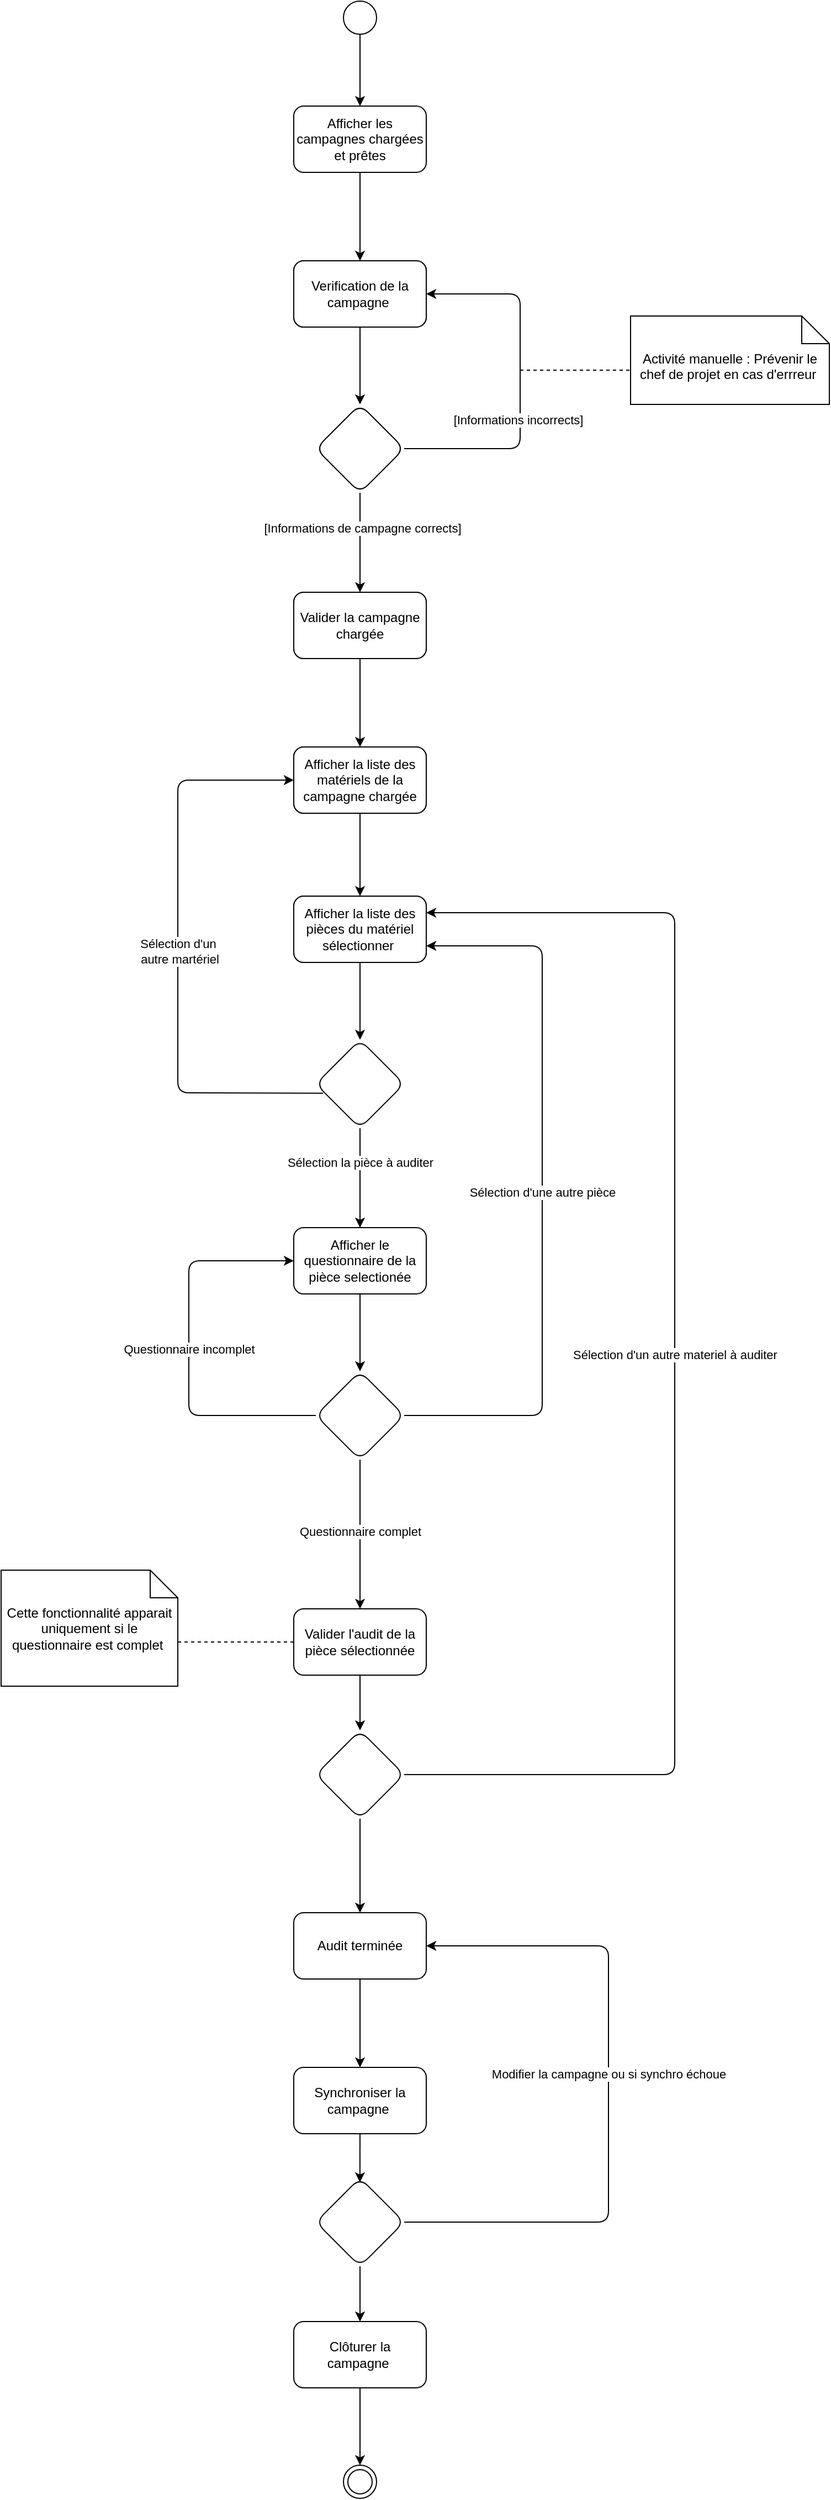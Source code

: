 <mxfile>
    <diagram id="1xSZQ-T79O-_CSuy3GbJ" name="Page-1">
        <mxGraphModel dx="1072" dy="603" grid="1" gridSize="10" guides="1" tooltips="1" connect="1" arrows="1" fold="1" page="1" pageScale="1" pageWidth="1169" pageHeight="827" math="0" shadow="0">
            <root>
                <mxCell id="0"/>
                <mxCell id="1" parent="0"/>
                <mxCell id="5" value="" style="edgeStyle=none;html=1;" parent="1" source="2" target="4" edge="1">
                    <mxGeometry relative="1" as="geometry"/>
                </mxCell>
                <mxCell id="2" value="" style="ellipse;" parent="1" vertex="1">
                    <mxGeometry x="550" y="60" width="30" height="30" as="geometry"/>
                </mxCell>
                <mxCell id="7" value="" style="edgeStyle=none;html=1;" parent="1" source="4" target="6" edge="1">
                    <mxGeometry relative="1" as="geometry"/>
                </mxCell>
                <mxCell id="4" value="Afficher les campagnes chargées et prêtes" style="rounded=1;whiteSpace=wrap;html=1;" parent="1" vertex="1">
                    <mxGeometry x="505" y="155" width="120" height="60" as="geometry"/>
                </mxCell>
                <mxCell id="9" value="" style="edgeStyle=none;html=1;" parent="1" source="6" target="8" edge="1">
                    <mxGeometry relative="1" as="geometry"/>
                </mxCell>
                <mxCell id="6" value="Verification de la campagne&amp;nbsp;" style="whiteSpace=wrap;html=1;fillColor=rgb(255, 255, 255);rounded=1;" parent="1" vertex="1">
                    <mxGeometry x="505" y="295" width="120" height="60" as="geometry"/>
                </mxCell>
                <mxCell id="10" style="edgeStyle=none;html=1;entryX=1;entryY=0.5;entryDx=0;entryDy=0;exitX=1;exitY=0.5;exitDx=0;exitDy=0;" parent="1" source="8" target="6" edge="1">
                    <mxGeometry relative="1" as="geometry">
                        <mxPoint x="650" y="450" as="targetPoint"/>
                        <Array as="points">
                            <mxPoint x="710" y="465"/>
                            <mxPoint x="710" y="325"/>
                        </Array>
                    </mxGeometry>
                </mxCell>
                <mxCell id="16" value="[Informations incorrects]" style="edgeLabel;html=1;align=center;verticalAlign=middle;resizable=0;points=[];" parent="10" vertex="1" connectable="0">
                    <mxGeometry x="-0.207" y="2" relative="1" as="geometry">
                        <mxPoint as="offset"/>
                    </mxGeometry>
                </mxCell>
                <mxCell id="15" value="" style="edgeStyle=none;html=1;" parent="1" source="8" target="14" edge="1">
                    <mxGeometry relative="1" as="geometry"/>
                </mxCell>
                <mxCell id="17" value="[Informations de campagne corrects]" style="edgeLabel;html=1;align=center;verticalAlign=middle;resizable=0;points=[];" parent="15" vertex="1" connectable="0">
                    <mxGeometry x="-0.289" y="2" relative="1" as="geometry">
                        <mxPoint as="offset"/>
                    </mxGeometry>
                </mxCell>
                <mxCell id="8" value="" style="rhombus;whiteSpace=wrap;html=1;fillColor=rgb(255, 255, 255);rounded=1;" parent="1" vertex="1">
                    <mxGeometry x="525" y="425" width="80" height="80" as="geometry"/>
                </mxCell>
                <mxCell id="12" value="Activité manuelle : Prévenir le chef de projet en cas d'errreur&amp;nbsp;" style="shape=note2;boundedLbl=1;whiteSpace=wrap;html=1;size=25;verticalAlign=top;align=center;" parent="1" vertex="1">
                    <mxGeometry x="810" y="345" width="180" height="80" as="geometry"/>
                </mxCell>
                <mxCell id="13" value="" style="endArrow=none;dashed=1;html=1;entryX=-0.001;entryY=0.613;entryDx=0;entryDy=0;entryPerimeter=0;" parent="1" target="12" edge="1">
                    <mxGeometry width="50" height="50" relative="1" as="geometry">
                        <mxPoint x="710" y="394" as="sourcePoint"/>
                        <mxPoint x="780" y="410" as="targetPoint"/>
                    </mxGeometry>
                </mxCell>
                <mxCell id="19" value="" style="edgeStyle=none;html=1;" parent="1" source="14" target="18" edge="1">
                    <mxGeometry relative="1" as="geometry"/>
                </mxCell>
                <mxCell id="14" value="Valider la campagne chargée" style="whiteSpace=wrap;html=1;fillColor=rgb(255, 255, 255);rounded=1;" parent="1" vertex="1">
                    <mxGeometry x="505" y="595" width="120" height="60" as="geometry"/>
                </mxCell>
                <mxCell id="21" value="" style="edgeStyle=none;html=1;" parent="1" source="18" target="20" edge="1">
                    <mxGeometry relative="1" as="geometry"/>
                </mxCell>
                <mxCell id="18" value="Afficher la liste des matériels de la campagne chargée" style="whiteSpace=wrap;html=1;fillColor=rgb(255, 255, 255);rounded=1;" parent="1" vertex="1">
                    <mxGeometry x="505" y="735" width="120" height="60" as="geometry"/>
                </mxCell>
                <mxCell id="22" value="Sélection d'un&lt;br&gt;&amp;nbsp;autre martériel" style="edgeStyle=none;html=1;entryX=0;entryY=0.5;entryDx=0;entryDy=0;exitX=0.083;exitY=0.605;exitDx=0;exitDy=0;exitPerimeter=0;" parent="1" source="49" target="18" edge="1">
                    <mxGeometry relative="1" as="geometry">
                        <mxPoint x="360" y="920" as="sourcePoint"/>
                        <Array as="points">
                            <mxPoint x="400" y="1048"/>
                            <mxPoint x="400" y="905"/>
                            <mxPoint x="400" y="765"/>
                        </Array>
                    </mxGeometry>
                </mxCell>
                <mxCell id="50" value="" style="edgeStyle=none;html=1;" parent="1" source="20" target="49" edge="1">
                    <mxGeometry relative="1" as="geometry"/>
                </mxCell>
                <mxCell id="20" value="Afficher la liste des pièces du matériel sélectionner&amp;nbsp;" style="whiteSpace=wrap;html=1;fillColor=rgb(255, 255, 255);rounded=1;" parent="1" vertex="1">
                    <mxGeometry x="505" y="870" width="120" height="60" as="geometry"/>
                </mxCell>
                <mxCell id="25" value="Sélection d'une autre pièce" style="edgeStyle=none;html=1;entryX=1;entryY=0.75;entryDx=0;entryDy=0;exitX=1;exitY=0.5;exitDx=0;exitDy=0;" parent="1" source="26" target="20" edge="1">
                    <mxGeometry x="-0.0" relative="1" as="geometry">
                        <mxPoint x="630" y="1075" as="targetPoint"/>
                        <Array as="points">
                            <mxPoint x="730" y="1340"/>
                            <mxPoint x="730" y="1200"/>
                            <mxPoint x="730" y="1075"/>
                            <mxPoint x="730" y="915"/>
                        </Array>
                        <mxPoint as="offset"/>
                    </mxGeometry>
                </mxCell>
                <mxCell id="27" value="" style="edgeStyle=none;html=1;" parent="1" source="23" target="26" edge="1">
                    <mxGeometry relative="1" as="geometry"/>
                </mxCell>
                <mxCell id="23" value="Afficher le questionnaire de la pièce selectionée" style="whiteSpace=wrap;html=1;rounded=1;" parent="1" vertex="1">
                    <mxGeometry x="505" y="1170" width="120" height="60" as="geometry"/>
                </mxCell>
                <mxCell id="30" value="" style="edgeStyle=none;html=1;" parent="1" source="26" target="29" edge="1">
                    <mxGeometry relative="1" as="geometry">
                        <Array as="points"/>
                    </mxGeometry>
                </mxCell>
                <mxCell id="32" value="Questionnaire complet" style="edgeLabel;html=1;align=center;verticalAlign=middle;resizable=0;points=[];" parent="30" vertex="1" connectable="0">
                    <mxGeometry x="0.391" y="-3" relative="1" as="geometry">
                        <mxPoint x="3" y="-29" as="offset"/>
                    </mxGeometry>
                </mxCell>
                <mxCell id="33" value="Questionnaire incomplet" style="edgeStyle=none;html=1;entryX=0;entryY=0.5;entryDx=0;entryDy=0;" parent="1" source="26" target="23" edge="1">
                    <mxGeometry relative="1" as="geometry">
                        <Array as="points">
                            <mxPoint x="410" y="1340"/>
                            <mxPoint x="410" y="1200"/>
                        </Array>
                    </mxGeometry>
                </mxCell>
                <mxCell id="26" value="" style="rhombus;whiteSpace=wrap;html=1;rounded=1;" parent="1" vertex="1">
                    <mxGeometry x="525" y="1300" width="80" height="80" as="geometry"/>
                </mxCell>
                <mxCell id="37" value="" style="edgeStyle=none;html=1;" parent="1" source="29" target="36" edge="1">
                    <mxGeometry relative="1" as="geometry"/>
                </mxCell>
                <mxCell id="29" value="Valider l'audit de la pièce sélectionnée" style="whiteSpace=wrap;html=1;rounded=1;" parent="1" vertex="1">
                    <mxGeometry x="505" y="1515" width="120" height="60" as="geometry"/>
                </mxCell>
                <mxCell id="38" value="Sélection d'un autre materiel à auditer" style="edgeStyle=none;html=1;entryX=1;entryY=0.25;entryDx=0;entryDy=0;" parent="1" source="36" target="20" edge="1">
                    <mxGeometry relative="1" as="geometry">
                        <Array as="points">
                            <mxPoint x="850" y="1665"/>
                            <mxPoint x="850" y="885"/>
                        </Array>
                    </mxGeometry>
                </mxCell>
                <mxCell id="67" style="edgeStyle=none;html=1;" edge="1" parent="1" source="36" target="66">
                    <mxGeometry relative="1" as="geometry"/>
                </mxCell>
                <mxCell id="36" value="" style="rhombus;whiteSpace=wrap;html=1;rounded=1;" parent="1" vertex="1">
                    <mxGeometry x="525" y="1625" width="80" height="80" as="geometry"/>
                </mxCell>
                <mxCell id="53" style="edgeStyle=none;html=1;startArrow=none;" parent="1" source="61" target="43" edge="1">
                    <mxGeometry relative="1" as="geometry"/>
                </mxCell>
                <mxCell id="64" style="edgeStyle=none;html=1;entryX=0.499;entryY=0.05;entryDx=0;entryDy=0;entryPerimeter=0;" edge="1" parent="1" source="40" target="63">
                    <mxGeometry relative="1" as="geometry"/>
                </mxCell>
                <mxCell id="40" value="Synchroniser la campagne&amp;nbsp;" style="whiteSpace=wrap;html=1;rounded=1;" parent="1" vertex="1">
                    <mxGeometry x="505" y="1930" width="120" height="60" as="geometry"/>
                </mxCell>
                <mxCell id="43" value="" style="ellipse;html=1;shape=endState;" parent="1" vertex="1">
                    <mxGeometry x="550" y="2290" width="30" height="30" as="geometry"/>
                </mxCell>
                <mxCell id="51" style="edgeStyle=none;html=1;entryX=0.5;entryY=0;entryDx=0;entryDy=0;" parent="1" source="49" target="23" edge="1">
                    <mxGeometry relative="1" as="geometry"/>
                </mxCell>
                <mxCell id="52" value="Sélection la pièce à auditer" style="edgeLabel;html=1;align=center;verticalAlign=middle;resizable=0;points=[];" parent="51" vertex="1" connectable="0">
                    <mxGeometry x="-0.314" relative="1" as="geometry">
                        <mxPoint as="offset"/>
                    </mxGeometry>
                </mxCell>
                <mxCell id="49" value="" style="rhombus;whiteSpace=wrap;html=1;rounded=1;" parent="1" vertex="1">
                    <mxGeometry x="525" y="1000" width="80" height="80" as="geometry"/>
                </mxCell>
                <mxCell id="54" value="Cette fonctionnalité apparait uniquement si le questionnaire est complet&amp;nbsp;" style="shape=note2;boundedLbl=1;whiteSpace=wrap;html=1;size=25;verticalAlign=top;align=center;" parent="1" vertex="1">
                    <mxGeometry x="240" y="1480" width="160" height="105" as="geometry"/>
                </mxCell>
                <mxCell id="55" value="" style="endArrow=none;dashed=1;html=1;entryX=0;entryY=0.5;entryDx=0;entryDy=0;exitX=0;exitY=0;exitDx=160;exitDy=65;exitPerimeter=0;" parent="1" source="54" target="29" edge="1">
                    <mxGeometry width="50" height="50" relative="1" as="geometry">
                        <mxPoint x="430" y="1600" as="sourcePoint"/>
                        <mxPoint x="480" y="1550" as="targetPoint"/>
                    </mxGeometry>
                </mxCell>
                <mxCell id="56" value="Verification de la campagne&amp;nbsp;" style="whiteSpace=wrap;html=1;rounded=1;" parent="1" vertex="1">
                    <mxGeometry x="505" y="295" width="120" height="60" as="geometry"/>
                </mxCell>
                <mxCell id="57" value="" style="rhombus;whiteSpace=wrap;html=1;rounded=1;" parent="1" vertex="1">
                    <mxGeometry x="525" y="425" width="80" height="80" as="geometry"/>
                </mxCell>
                <mxCell id="58" value="Valider la campagne chargée" style="whiteSpace=wrap;html=1;rounded=1;" parent="1" vertex="1">
                    <mxGeometry x="505" y="595" width="120" height="60" as="geometry"/>
                </mxCell>
                <mxCell id="59" value="Afficher la liste des matériels de la campagne chargée" style="whiteSpace=wrap;html=1;rounded=1;" parent="1" vertex="1">
                    <mxGeometry x="505" y="735" width="120" height="60" as="geometry"/>
                </mxCell>
                <mxCell id="60" value="Afficher la liste des pièces du matériel sélectionner&amp;nbsp;" style="whiteSpace=wrap;html=1;rounded=1;" parent="1" vertex="1">
                    <mxGeometry x="505" y="870" width="120" height="60" as="geometry"/>
                </mxCell>
                <mxCell id="61" value="Clôturer la campagne&amp;nbsp;" style="whiteSpace=wrap;html=1;rounded=1;" vertex="1" parent="1">
                    <mxGeometry x="505" y="2160" width="120" height="60" as="geometry"/>
                </mxCell>
                <mxCell id="65" style="edgeStyle=none;html=1;entryX=0.5;entryY=0;entryDx=0;entryDy=0;" edge="1" parent="1" source="63" target="61">
                    <mxGeometry relative="1" as="geometry"/>
                </mxCell>
                <mxCell id="69" style="edgeStyle=none;html=1;entryX=1;entryY=0.5;entryDx=0;entryDy=0;" edge="1" parent="1" source="63" target="66">
                    <mxGeometry relative="1" as="geometry">
                        <Array as="points">
                            <mxPoint x="790" y="2070"/>
                            <mxPoint x="790" y="1820"/>
                        </Array>
                    </mxGeometry>
                </mxCell>
                <mxCell id="70" value="Modifier la campagne ou si synchro échoue" style="edgeLabel;html=1;align=center;verticalAlign=middle;resizable=0;points=[];" vertex="1" connectable="0" parent="69">
                    <mxGeometry x="0.063" relative="1" as="geometry">
                        <mxPoint as="offset"/>
                    </mxGeometry>
                </mxCell>
                <mxCell id="63" value="" style="rhombus;whiteSpace=wrap;html=1;rounded=1;" vertex="1" parent="1">
                    <mxGeometry x="525" y="2030" width="80" height="80" as="geometry"/>
                </mxCell>
                <mxCell id="68" style="edgeStyle=none;html=1;entryX=0.5;entryY=0;entryDx=0;entryDy=0;" edge="1" parent="1" source="66" target="40">
                    <mxGeometry relative="1" as="geometry"/>
                </mxCell>
                <mxCell id="66" value="Audit terminée" style="whiteSpace=wrap;html=1;rounded=1;" vertex="1" parent="1">
                    <mxGeometry x="505" y="1790" width="120" height="60" as="geometry"/>
                </mxCell>
            </root>
        </mxGraphModel>
    </diagram>
</mxfile>